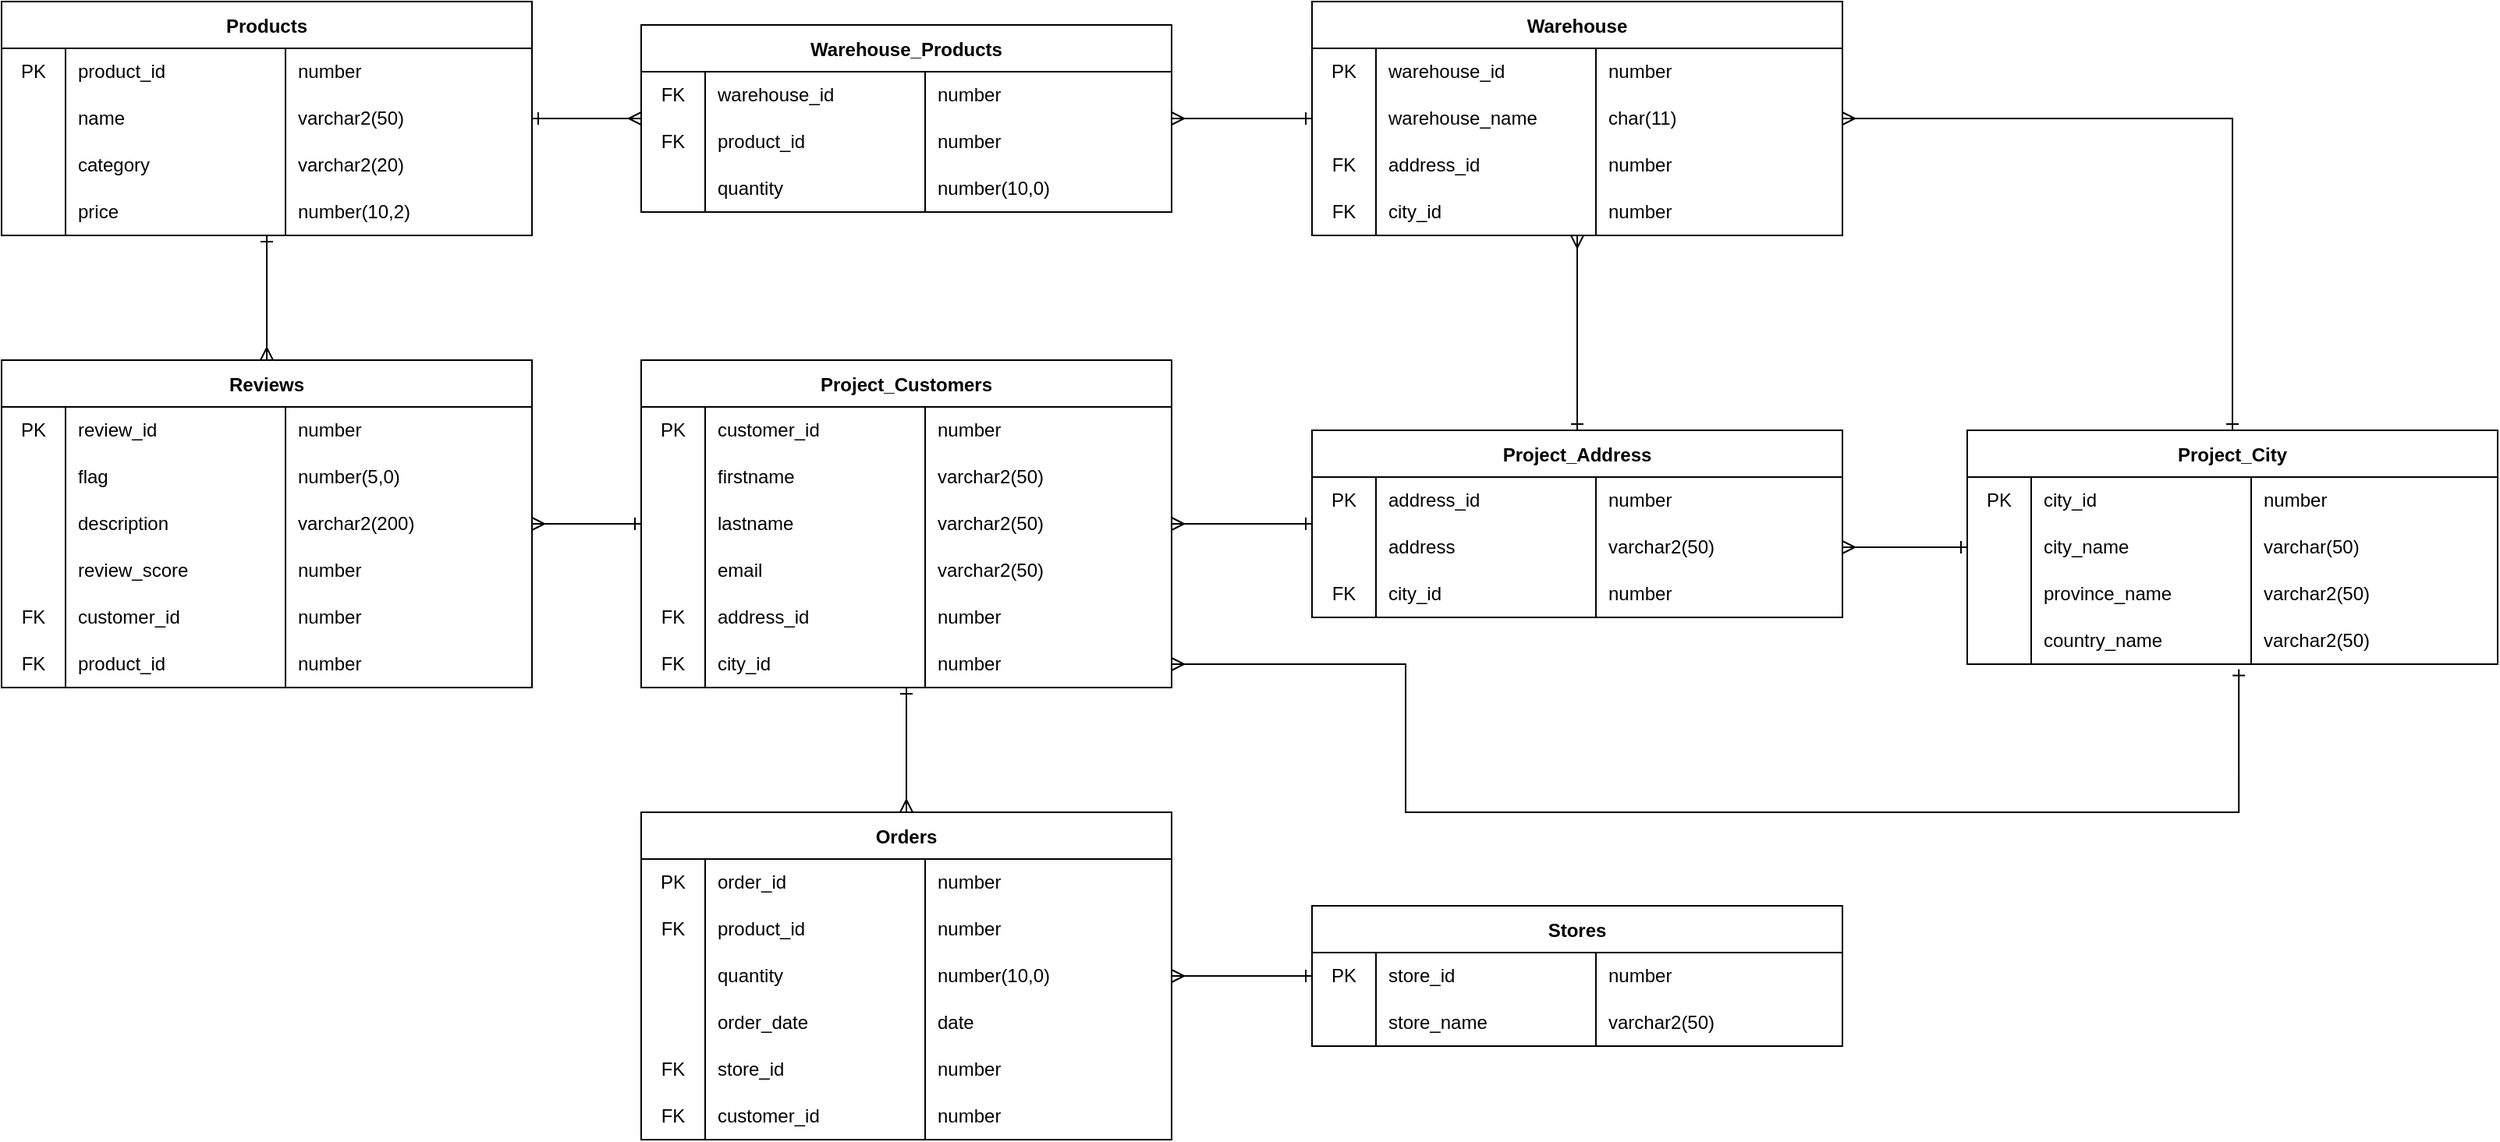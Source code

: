 <mxfile version="20.2.8" type="device"><diagram id="R2lEEEUBdFMjLlhIrx00" name="Page-1"><mxGraphModel dx="3587" dy="2280" grid="1" gridSize="10" guides="1" tooltips="1" connect="1" arrows="1" fold="1" page="1" pageScale="1" pageWidth="850" pageHeight="1100" math="0" shadow="0" extFonts="Permanent Marker^https://fonts.googleapis.com/css?family=Permanent+Marker"><root><mxCell id="0"/><mxCell id="1" parent="0"/><mxCell id="aEODd1yufYdPENkYLMsM-273" style="edgeStyle=orthogonalEdgeStyle;rounded=0;orthogonalLoop=1;jettySize=auto;html=1;exitX=0.5;exitY=0;exitDx=0;exitDy=0;entryX=0.521;entryY=1.113;entryDx=0;entryDy=0;entryPerimeter=0;startArrow=ERone;startFill=0;endArrow=ERmany;endFill=0;" parent="1" source="aEODd1yufYdPENkYLMsM-21" edge="1"><mxGeometry relative="1" as="geometry"><Array as="points"><mxPoint x="-255" y="153"/></Array></mxGeometry></mxCell><mxCell id="aEODd1yufYdPENkYLMsM-21" value="Stores" style="shape=table;startSize=30;container=1;collapsible=0;childLayout=tableLayout;fixedRows=1;rowLines=0;fontStyle=1;strokeWidth=1;" parent="1" vertex="1"><mxGeometry x="-60" y="150" width="340" height="90" as="geometry"/></mxCell><mxCell id="2h-nwLhCGiAIa_opCgop-12" style="shape=tableRow;horizontal=0;startSize=0;swimlaneHead=0;swimlaneBody=0;top=0;left=0;bottom=0;right=0;collapsible=0;dropTarget=0;fillColor=none;points=[[0,0.5],[1,0.5]];portConstraint=eastwest;strokeWidth=1;" parent="aEODd1yufYdPENkYLMsM-21" vertex="1"><mxGeometry y="30" width="340" height="30" as="geometry"/></mxCell><mxCell id="2h-nwLhCGiAIa_opCgop-13" value="PK" style="shape=partialRectangle;html=1;whiteSpace=wrap;connectable=0;fillColor=none;top=0;left=0;bottom=0;right=0;overflow=hidden;pointerEvents=1;strokeWidth=1;" parent="2h-nwLhCGiAIa_opCgop-12" vertex="1"><mxGeometry width="41" height="30" as="geometry"><mxRectangle width="41" height="30" as="alternateBounds"/></mxGeometry></mxCell><mxCell id="2h-nwLhCGiAIa_opCgop-14" value="store_id" style="shape=partialRectangle;html=1;whiteSpace=wrap;connectable=0;fillColor=none;top=0;left=0;bottom=0;right=0;align=left;spacingLeft=6;overflow=hidden;strokeWidth=1;" parent="2h-nwLhCGiAIa_opCgop-12" vertex="1"><mxGeometry x="41" width="141" height="30" as="geometry"><mxRectangle width="141" height="30" as="alternateBounds"/></mxGeometry></mxCell><mxCell id="2h-nwLhCGiAIa_opCgop-15" value="number" style="shape=partialRectangle;html=1;whiteSpace=wrap;connectable=0;fillColor=none;top=0;left=0;bottom=0;right=0;align=left;spacingLeft=6;overflow=hidden;strokeWidth=1;" parent="2h-nwLhCGiAIa_opCgop-12" vertex="1"><mxGeometry x="182" width="158" height="30" as="geometry"><mxRectangle width="158" height="30" as="alternateBounds"/></mxGeometry></mxCell><mxCell id="aEODd1yufYdPENkYLMsM-22" value="" style="shape=tableRow;horizontal=0;startSize=0;swimlaneHead=0;swimlaneBody=0;top=0;left=0;bottom=0;right=0;collapsible=0;dropTarget=0;fillColor=none;points=[[0,0.5],[1,0.5]];portConstraint=eastwest;strokeWidth=1;" parent="aEODd1yufYdPENkYLMsM-21" vertex="1"><mxGeometry y="60" width="340" height="30" as="geometry"/></mxCell><mxCell id="aEODd1yufYdPENkYLMsM-23" value="" style="shape=partialRectangle;html=1;whiteSpace=wrap;connectable=0;fillColor=none;top=0;left=0;bottom=0;right=0;overflow=hidden;pointerEvents=1;strokeWidth=1;" parent="aEODd1yufYdPENkYLMsM-22" vertex="1"><mxGeometry width="41" height="30" as="geometry"><mxRectangle width="41" height="30" as="alternateBounds"/></mxGeometry></mxCell><mxCell id="aEODd1yufYdPENkYLMsM-24" value="store_name" style="shape=partialRectangle;html=1;whiteSpace=wrap;connectable=0;fillColor=none;top=0;left=0;bottom=0;right=0;align=left;spacingLeft=6;overflow=hidden;strokeWidth=1;" parent="aEODd1yufYdPENkYLMsM-22" vertex="1"><mxGeometry x="41" width="141" height="30" as="geometry"><mxRectangle width="141" height="30" as="alternateBounds"/></mxGeometry></mxCell><mxCell id="aEODd1yufYdPENkYLMsM-215" value="varchar2(50)" style="shape=partialRectangle;html=1;whiteSpace=wrap;connectable=0;fillColor=none;top=0;left=0;bottom=0;right=0;align=left;spacingLeft=6;overflow=hidden;strokeWidth=1;" parent="aEODd1yufYdPENkYLMsM-22" vertex="1"><mxGeometry x="182" width="158" height="30" as="geometry"><mxRectangle width="158" height="30" as="alternateBounds"/></mxGeometry></mxCell><mxCell id="OL5w4VIqLaq0-u9MiyW4-149" style="edgeStyle=orthogonalEdgeStyle;rounded=0;orthogonalLoop=1;jettySize=auto;html=1;exitX=0.5;exitY=0;exitDx=0;exitDy=0;endArrow=ERone;endFill=0;startArrow=ERmany;startFill=0;" parent="1" source="OL5w4VIqLaq0-u9MiyW4-1" target="OL5w4VIqLaq0-u9MiyW4-22" edge="1"><mxGeometry relative="1" as="geometry"/></mxCell><mxCell id="OL5w4VIqLaq0-u9MiyW4-1" value="Orders" style="shape=table;startSize=30;container=1;collapsible=0;childLayout=tableLayout;fixedRows=1;rowLines=0;fontStyle=1;strokeWidth=1;" parent="1" vertex="1"><mxGeometry x="-490" y="90" width="340" height="210" as="geometry"/></mxCell><mxCell id="OL5w4VIqLaq0-u9MiyW4-2" style="shape=tableRow;horizontal=0;startSize=0;swimlaneHead=0;swimlaneBody=0;top=0;left=0;bottom=0;right=0;collapsible=0;dropTarget=0;fillColor=none;points=[[0,0.5],[1,0.5]];portConstraint=eastwest;strokeWidth=1;" parent="OL5w4VIqLaq0-u9MiyW4-1" vertex="1"><mxGeometry y="30" width="340" height="30" as="geometry"/></mxCell><mxCell id="OL5w4VIqLaq0-u9MiyW4-3" value="PK" style="shape=partialRectangle;html=1;whiteSpace=wrap;connectable=0;fillColor=none;top=0;left=0;bottom=0;right=0;overflow=hidden;pointerEvents=1;strokeWidth=1;" parent="OL5w4VIqLaq0-u9MiyW4-2" vertex="1"><mxGeometry width="41" height="30" as="geometry"><mxRectangle width="41" height="30" as="alternateBounds"/></mxGeometry></mxCell><mxCell id="OL5w4VIqLaq0-u9MiyW4-4" value="order_id" style="shape=partialRectangle;html=1;whiteSpace=wrap;connectable=0;fillColor=none;top=0;left=0;bottom=0;right=0;align=left;spacingLeft=6;overflow=hidden;strokeWidth=1;" parent="OL5w4VIqLaq0-u9MiyW4-2" vertex="1"><mxGeometry x="41" width="141" height="30" as="geometry"><mxRectangle width="141" height="30" as="alternateBounds"/></mxGeometry></mxCell><mxCell id="OL5w4VIqLaq0-u9MiyW4-5" value="number" style="shape=partialRectangle;html=1;whiteSpace=wrap;connectable=0;fillColor=none;top=0;left=0;bottom=0;right=0;align=left;spacingLeft=6;overflow=hidden;strokeWidth=1;" parent="OL5w4VIqLaq0-u9MiyW4-2" vertex="1"><mxGeometry x="182" width="158" height="30" as="geometry"><mxRectangle width="158" height="30" as="alternateBounds"/></mxGeometry></mxCell><mxCell id="OL5w4VIqLaq0-u9MiyW4-6" value="" style="shape=tableRow;horizontal=0;startSize=0;swimlaneHead=0;swimlaneBody=0;top=0;left=0;bottom=0;right=0;collapsible=0;dropTarget=0;fillColor=none;points=[[0,0.5],[1,0.5]];portConstraint=eastwest;strokeWidth=1;" parent="OL5w4VIqLaq0-u9MiyW4-1" vertex="1"><mxGeometry y="60" width="340" height="30" as="geometry"/></mxCell><mxCell id="OL5w4VIqLaq0-u9MiyW4-7" value="FK" style="shape=partialRectangle;html=1;whiteSpace=wrap;connectable=0;fillColor=none;top=0;left=0;bottom=0;right=0;overflow=hidden;pointerEvents=1;strokeWidth=1;" parent="OL5w4VIqLaq0-u9MiyW4-6" vertex="1"><mxGeometry width="41" height="30" as="geometry"><mxRectangle width="41" height="30" as="alternateBounds"/></mxGeometry></mxCell><mxCell id="OL5w4VIqLaq0-u9MiyW4-8" value="product_id" style="shape=partialRectangle;html=1;whiteSpace=wrap;connectable=0;fillColor=none;top=0;left=0;bottom=0;right=0;align=left;spacingLeft=6;overflow=hidden;strokeWidth=1;" parent="OL5w4VIqLaq0-u9MiyW4-6" vertex="1"><mxGeometry x="41" width="141" height="30" as="geometry"><mxRectangle width="141" height="30" as="alternateBounds"/></mxGeometry></mxCell><mxCell id="OL5w4VIqLaq0-u9MiyW4-9" value="number" style="shape=partialRectangle;html=1;whiteSpace=wrap;connectable=0;fillColor=none;top=0;left=0;bottom=0;right=0;align=left;spacingLeft=6;overflow=hidden;strokeWidth=1;" parent="OL5w4VIqLaq0-u9MiyW4-6" vertex="1"><mxGeometry x="182" width="158" height="30" as="geometry"><mxRectangle width="158" height="30" as="alternateBounds"/></mxGeometry></mxCell><mxCell id="OL5w4VIqLaq0-u9MiyW4-10" style="shape=tableRow;horizontal=0;startSize=0;swimlaneHead=0;swimlaneBody=0;top=0;left=0;bottom=0;right=0;collapsible=0;dropTarget=0;fillColor=none;points=[[0,0.5],[1,0.5]];portConstraint=eastwest;strokeWidth=1;" parent="OL5w4VIqLaq0-u9MiyW4-1" vertex="1"><mxGeometry y="90" width="340" height="30" as="geometry"/></mxCell><mxCell id="OL5w4VIqLaq0-u9MiyW4-11" style="shape=partialRectangle;html=1;whiteSpace=wrap;connectable=0;fillColor=none;top=0;left=0;bottom=0;right=0;overflow=hidden;pointerEvents=1;strokeWidth=1;" parent="OL5w4VIqLaq0-u9MiyW4-10" vertex="1"><mxGeometry width="41" height="30" as="geometry"><mxRectangle width="41" height="30" as="alternateBounds"/></mxGeometry></mxCell><mxCell id="OL5w4VIqLaq0-u9MiyW4-12" value="quantity" style="shape=partialRectangle;html=1;whiteSpace=wrap;connectable=0;fillColor=none;top=0;left=0;bottom=0;right=0;align=left;spacingLeft=6;overflow=hidden;strokeWidth=1;" parent="OL5w4VIqLaq0-u9MiyW4-10" vertex="1"><mxGeometry x="41" width="141" height="30" as="geometry"><mxRectangle width="141" height="30" as="alternateBounds"/></mxGeometry></mxCell><mxCell id="OL5w4VIqLaq0-u9MiyW4-13" value="number(10,0)" style="shape=partialRectangle;html=1;whiteSpace=wrap;connectable=0;fillColor=none;top=0;left=0;bottom=0;right=0;align=left;spacingLeft=6;overflow=hidden;strokeWidth=1;" parent="OL5w4VIqLaq0-u9MiyW4-10" vertex="1"><mxGeometry x="182" width="158" height="30" as="geometry"><mxRectangle width="158" height="30" as="alternateBounds"/></mxGeometry></mxCell><mxCell id="OL5w4VIqLaq0-u9MiyW4-14" style="shape=tableRow;horizontal=0;startSize=0;swimlaneHead=0;swimlaneBody=0;top=0;left=0;bottom=0;right=0;collapsible=0;dropTarget=0;fillColor=none;points=[[0,0.5],[1,0.5]];portConstraint=eastwest;strokeWidth=1;" parent="OL5w4VIqLaq0-u9MiyW4-1" vertex="1"><mxGeometry y="120" width="340" height="30" as="geometry"/></mxCell><mxCell id="OL5w4VIqLaq0-u9MiyW4-15" style="shape=partialRectangle;html=1;whiteSpace=wrap;connectable=0;fillColor=none;top=0;left=0;bottom=0;right=0;overflow=hidden;pointerEvents=1;strokeWidth=1;" parent="OL5w4VIqLaq0-u9MiyW4-14" vertex="1"><mxGeometry width="41" height="30" as="geometry"><mxRectangle width="41" height="30" as="alternateBounds"/></mxGeometry></mxCell><mxCell id="OL5w4VIqLaq0-u9MiyW4-16" value="order_date" style="shape=partialRectangle;html=1;whiteSpace=wrap;connectable=0;fillColor=none;top=0;left=0;bottom=0;right=0;align=left;spacingLeft=6;overflow=hidden;strokeWidth=1;" parent="OL5w4VIqLaq0-u9MiyW4-14" vertex="1"><mxGeometry x="41" width="141" height="30" as="geometry"><mxRectangle width="141" height="30" as="alternateBounds"/></mxGeometry></mxCell><mxCell id="OL5w4VIqLaq0-u9MiyW4-17" value="date" style="shape=partialRectangle;html=1;whiteSpace=wrap;connectable=0;fillColor=none;top=0;left=0;bottom=0;right=0;align=left;spacingLeft=6;overflow=hidden;strokeWidth=1;" parent="OL5w4VIqLaq0-u9MiyW4-14" vertex="1"><mxGeometry x="182" width="158" height="30" as="geometry"><mxRectangle width="158" height="30" as="alternateBounds"/></mxGeometry></mxCell><mxCell id="OL5w4VIqLaq0-u9MiyW4-18" style="shape=tableRow;horizontal=0;startSize=0;swimlaneHead=0;swimlaneBody=0;top=0;left=0;bottom=0;right=0;collapsible=0;dropTarget=0;fillColor=none;points=[[0,0.5],[1,0.5]];portConstraint=eastwest;strokeWidth=1;" parent="OL5w4VIqLaq0-u9MiyW4-1" vertex="1"><mxGeometry y="150" width="340" height="30" as="geometry"/></mxCell><mxCell id="OL5w4VIqLaq0-u9MiyW4-19" value="FK" style="shape=partialRectangle;html=1;whiteSpace=wrap;connectable=0;fillColor=none;top=0;left=0;bottom=0;right=0;overflow=hidden;pointerEvents=1;strokeWidth=1;" parent="OL5w4VIqLaq0-u9MiyW4-18" vertex="1"><mxGeometry width="41" height="30" as="geometry"><mxRectangle width="41" height="30" as="alternateBounds"/></mxGeometry></mxCell><mxCell id="OL5w4VIqLaq0-u9MiyW4-20" value="store_id" style="shape=partialRectangle;html=1;whiteSpace=wrap;connectable=0;fillColor=none;top=0;left=0;bottom=0;right=0;align=left;spacingLeft=6;overflow=hidden;strokeWidth=1;" parent="OL5w4VIqLaq0-u9MiyW4-18" vertex="1"><mxGeometry x="41" width="141" height="30" as="geometry"><mxRectangle width="141" height="30" as="alternateBounds"/></mxGeometry></mxCell><mxCell id="OL5w4VIqLaq0-u9MiyW4-21" value="number" style="shape=partialRectangle;html=1;whiteSpace=wrap;connectable=0;fillColor=none;top=0;left=0;bottom=0;right=0;align=left;spacingLeft=6;overflow=hidden;strokeWidth=1;" parent="OL5w4VIqLaq0-u9MiyW4-18" vertex="1"><mxGeometry x="182" width="158" height="30" as="geometry"><mxRectangle width="158" height="30" as="alternateBounds"/></mxGeometry></mxCell><mxCell id="OL5w4VIqLaq0-u9MiyW4-144" style="shape=tableRow;horizontal=0;startSize=0;swimlaneHead=0;swimlaneBody=0;top=0;left=0;bottom=0;right=0;collapsible=0;dropTarget=0;fillColor=none;points=[[0,0.5],[1,0.5]];portConstraint=eastwest;strokeWidth=1;" parent="OL5w4VIqLaq0-u9MiyW4-1" vertex="1"><mxGeometry y="180" width="340" height="30" as="geometry"/></mxCell><mxCell id="OL5w4VIqLaq0-u9MiyW4-145" value="FK" style="shape=partialRectangle;html=1;whiteSpace=wrap;connectable=0;fillColor=none;top=0;left=0;bottom=0;right=0;overflow=hidden;pointerEvents=1;strokeWidth=1;" parent="OL5w4VIqLaq0-u9MiyW4-144" vertex="1"><mxGeometry width="41" height="30" as="geometry"><mxRectangle width="41" height="30" as="alternateBounds"/></mxGeometry></mxCell><mxCell id="OL5w4VIqLaq0-u9MiyW4-146" value="customer_id" style="shape=partialRectangle;html=1;whiteSpace=wrap;connectable=0;fillColor=none;top=0;left=0;bottom=0;right=0;align=left;spacingLeft=6;overflow=hidden;strokeWidth=1;" parent="OL5w4VIqLaq0-u9MiyW4-144" vertex="1"><mxGeometry x="41" width="141" height="30" as="geometry"><mxRectangle width="141" height="30" as="alternateBounds"/></mxGeometry></mxCell><mxCell id="OL5w4VIqLaq0-u9MiyW4-147" value="number" style="shape=partialRectangle;html=1;whiteSpace=wrap;connectable=0;fillColor=none;top=0;left=0;bottom=0;right=0;align=left;spacingLeft=6;overflow=hidden;strokeWidth=1;" parent="OL5w4VIqLaq0-u9MiyW4-144" vertex="1"><mxGeometry x="182" width="158" height="30" as="geometry"><mxRectangle width="158" height="30" as="alternateBounds"/></mxGeometry></mxCell><mxCell id="OL5w4VIqLaq0-u9MiyW4-22" value="Project_Customers" style="shape=table;startSize=30;container=1;collapsible=0;childLayout=tableLayout;fixedRows=1;rowLines=0;fontStyle=1;strokeWidth=1;" parent="1" vertex="1"><mxGeometry x="-490" y="-200" width="340" height="210" as="geometry"/></mxCell><mxCell id="OL5w4VIqLaq0-u9MiyW4-23" style="shape=tableRow;horizontal=0;startSize=0;swimlaneHead=0;swimlaneBody=0;top=0;left=0;bottom=0;right=0;collapsible=0;dropTarget=0;fillColor=none;points=[[0,0.5],[1,0.5]];portConstraint=eastwest;strokeWidth=1;" parent="OL5w4VIqLaq0-u9MiyW4-22" vertex="1"><mxGeometry y="30" width="340" height="30" as="geometry"/></mxCell><mxCell id="OL5w4VIqLaq0-u9MiyW4-24" value="PK" style="shape=partialRectangle;html=1;whiteSpace=wrap;connectable=0;fillColor=none;top=0;left=0;bottom=0;right=0;overflow=hidden;pointerEvents=1;strokeWidth=1;" parent="OL5w4VIqLaq0-u9MiyW4-23" vertex="1"><mxGeometry width="41" height="30" as="geometry"><mxRectangle width="41" height="30" as="alternateBounds"/></mxGeometry></mxCell><mxCell id="OL5w4VIqLaq0-u9MiyW4-25" value="customer_id" style="shape=partialRectangle;html=1;whiteSpace=wrap;connectable=0;fillColor=none;top=0;left=0;bottom=0;right=0;align=left;spacingLeft=6;overflow=hidden;strokeWidth=1;" parent="OL5w4VIqLaq0-u9MiyW4-23" vertex="1"><mxGeometry x="41" width="141" height="30" as="geometry"><mxRectangle width="141" height="30" as="alternateBounds"/></mxGeometry></mxCell><mxCell id="OL5w4VIqLaq0-u9MiyW4-26" value="number" style="shape=partialRectangle;html=1;whiteSpace=wrap;connectable=0;fillColor=none;top=0;left=0;bottom=0;right=0;align=left;spacingLeft=6;overflow=hidden;strokeWidth=1;" parent="OL5w4VIqLaq0-u9MiyW4-23" vertex="1"><mxGeometry x="182" width="158" height="30" as="geometry"><mxRectangle width="158" height="30" as="alternateBounds"/></mxGeometry></mxCell><mxCell id="OL5w4VIqLaq0-u9MiyW4-27" value="" style="shape=tableRow;horizontal=0;startSize=0;swimlaneHead=0;swimlaneBody=0;top=0;left=0;bottom=0;right=0;collapsible=0;dropTarget=0;fillColor=none;points=[[0,0.5],[1,0.5]];portConstraint=eastwest;strokeWidth=1;" parent="OL5w4VIqLaq0-u9MiyW4-22" vertex="1"><mxGeometry y="60" width="340" height="30" as="geometry"/></mxCell><mxCell id="OL5w4VIqLaq0-u9MiyW4-28" value="" style="shape=partialRectangle;html=1;whiteSpace=wrap;connectable=0;fillColor=none;top=0;left=0;bottom=0;right=0;overflow=hidden;pointerEvents=1;strokeWidth=1;" parent="OL5w4VIqLaq0-u9MiyW4-27" vertex="1"><mxGeometry width="41" height="30" as="geometry"><mxRectangle width="41" height="30" as="alternateBounds"/></mxGeometry></mxCell><mxCell id="OL5w4VIqLaq0-u9MiyW4-29" value="firstname" style="shape=partialRectangle;html=1;whiteSpace=wrap;connectable=0;fillColor=none;top=0;left=0;bottom=0;right=0;align=left;spacingLeft=6;overflow=hidden;strokeWidth=1;" parent="OL5w4VIqLaq0-u9MiyW4-27" vertex="1"><mxGeometry x="41" width="141" height="30" as="geometry"><mxRectangle width="141" height="30" as="alternateBounds"/></mxGeometry></mxCell><mxCell id="OL5w4VIqLaq0-u9MiyW4-30" value="varchar2(50)" style="shape=partialRectangle;html=1;whiteSpace=wrap;connectable=0;fillColor=none;top=0;left=0;bottom=0;right=0;align=left;spacingLeft=6;overflow=hidden;strokeWidth=1;" parent="OL5w4VIqLaq0-u9MiyW4-27" vertex="1"><mxGeometry x="182" width="158" height="30" as="geometry"><mxRectangle width="158" height="30" as="alternateBounds"/></mxGeometry></mxCell><mxCell id="OL5w4VIqLaq0-u9MiyW4-31" style="shape=tableRow;horizontal=0;startSize=0;swimlaneHead=0;swimlaneBody=0;top=0;left=0;bottom=0;right=0;collapsible=0;dropTarget=0;fillColor=none;points=[[0,0.5],[1,0.5]];portConstraint=eastwest;strokeWidth=1;" parent="OL5w4VIqLaq0-u9MiyW4-22" vertex="1"><mxGeometry y="90" width="340" height="30" as="geometry"/></mxCell><mxCell id="OL5w4VIqLaq0-u9MiyW4-32" style="shape=partialRectangle;html=1;whiteSpace=wrap;connectable=0;fillColor=none;top=0;left=0;bottom=0;right=0;overflow=hidden;pointerEvents=1;strokeWidth=1;" parent="OL5w4VIqLaq0-u9MiyW4-31" vertex="1"><mxGeometry width="41" height="30" as="geometry"><mxRectangle width="41" height="30" as="alternateBounds"/></mxGeometry></mxCell><mxCell id="OL5w4VIqLaq0-u9MiyW4-33" value="lastname" style="shape=partialRectangle;html=1;whiteSpace=wrap;connectable=0;fillColor=none;top=0;left=0;bottom=0;right=0;align=left;spacingLeft=6;overflow=hidden;strokeWidth=1;" parent="OL5w4VIqLaq0-u9MiyW4-31" vertex="1"><mxGeometry x="41" width="141" height="30" as="geometry"><mxRectangle width="141" height="30" as="alternateBounds"/></mxGeometry></mxCell><mxCell id="OL5w4VIqLaq0-u9MiyW4-34" value="varchar2(50)" style="shape=partialRectangle;html=1;whiteSpace=wrap;connectable=0;fillColor=none;top=0;left=0;bottom=0;right=0;align=left;spacingLeft=6;overflow=hidden;strokeWidth=1;" parent="OL5w4VIqLaq0-u9MiyW4-31" vertex="1"><mxGeometry x="182" width="158" height="30" as="geometry"><mxRectangle width="158" height="30" as="alternateBounds"/></mxGeometry></mxCell><mxCell id="OL5w4VIqLaq0-u9MiyW4-35" style="shape=tableRow;horizontal=0;startSize=0;swimlaneHead=0;swimlaneBody=0;top=0;left=0;bottom=0;right=0;collapsible=0;dropTarget=0;fillColor=none;points=[[0,0.5],[1,0.5]];portConstraint=eastwest;strokeWidth=1;" parent="OL5w4VIqLaq0-u9MiyW4-22" vertex="1"><mxGeometry y="120" width="340" height="30" as="geometry"/></mxCell><mxCell id="OL5w4VIqLaq0-u9MiyW4-36" style="shape=partialRectangle;html=1;whiteSpace=wrap;connectable=0;fillColor=none;top=0;left=0;bottom=0;right=0;overflow=hidden;pointerEvents=1;strokeWidth=1;" parent="OL5w4VIqLaq0-u9MiyW4-35" vertex="1"><mxGeometry width="41" height="30" as="geometry"><mxRectangle width="41" height="30" as="alternateBounds"/></mxGeometry></mxCell><mxCell id="OL5w4VIqLaq0-u9MiyW4-37" value="email" style="shape=partialRectangle;html=1;whiteSpace=wrap;connectable=0;fillColor=none;top=0;left=0;bottom=0;right=0;align=left;spacingLeft=6;overflow=hidden;strokeWidth=1;" parent="OL5w4VIqLaq0-u9MiyW4-35" vertex="1"><mxGeometry x="41" width="141" height="30" as="geometry"><mxRectangle width="141" height="30" as="alternateBounds"/></mxGeometry></mxCell><mxCell id="OL5w4VIqLaq0-u9MiyW4-38" value="varchar2(50)" style="shape=partialRectangle;html=1;whiteSpace=wrap;connectable=0;fillColor=none;top=0;left=0;bottom=0;right=0;align=left;spacingLeft=6;overflow=hidden;strokeWidth=1;" parent="OL5w4VIqLaq0-u9MiyW4-35" vertex="1"><mxGeometry x="182" width="158" height="30" as="geometry"><mxRectangle width="158" height="30" as="alternateBounds"/></mxGeometry></mxCell><mxCell id="OL5w4VIqLaq0-u9MiyW4-39" style="shape=tableRow;horizontal=0;startSize=0;swimlaneHead=0;swimlaneBody=0;top=0;left=0;bottom=0;right=0;collapsible=0;dropTarget=0;fillColor=none;points=[[0,0.5],[1,0.5]];portConstraint=eastwest;strokeWidth=1;" parent="OL5w4VIqLaq0-u9MiyW4-22" vertex="1"><mxGeometry y="150" width="340" height="30" as="geometry"/></mxCell><mxCell id="OL5w4VIqLaq0-u9MiyW4-40" value="FK" style="shape=partialRectangle;html=1;whiteSpace=wrap;connectable=0;fillColor=none;top=0;left=0;bottom=0;right=0;overflow=hidden;pointerEvents=1;strokeWidth=1;" parent="OL5w4VIqLaq0-u9MiyW4-39" vertex="1"><mxGeometry width="41" height="30" as="geometry"><mxRectangle width="41" height="30" as="alternateBounds"/></mxGeometry></mxCell><mxCell id="OL5w4VIqLaq0-u9MiyW4-41" value="address_id" style="shape=partialRectangle;html=1;whiteSpace=wrap;connectable=0;fillColor=none;top=0;left=0;bottom=0;right=0;align=left;spacingLeft=6;overflow=hidden;strokeWidth=1;" parent="OL5w4VIqLaq0-u9MiyW4-39" vertex="1"><mxGeometry x="41" width="141" height="30" as="geometry"><mxRectangle width="141" height="30" as="alternateBounds"/></mxGeometry></mxCell><mxCell id="OL5w4VIqLaq0-u9MiyW4-42" value="number" style="shape=partialRectangle;html=1;whiteSpace=wrap;connectable=0;fillColor=none;top=0;left=0;bottom=0;right=0;align=left;spacingLeft=6;overflow=hidden;strokeWidth=1;" parent="OL5w4VIqLaq0-u9MiyW4-39" vertex="1"><mxGeometry x="182" width="158" height="30" as="geometry"><mxRectangle width="158" height="30" as="alternateBounds"/></mxGeometry></mxCell><mxCell id="tfZt_kYVnLtjGHekN5XY-6" style="shape=tableRow;horizontal=0;startSize=0;swimlaneHead=0;swimlaneBody=0;top=0;left=0;bottom=0;right=0;collapsible=0;dropTarget=0;fillColor=none;points=[[0,0.5],[1,0.5]];portConstraint=eastwest;strokeWidth=1;" vertex="1" parent="OL5w4VIqLaq0-u9MiyW4-22"><mxGeometry y="180" width="340" height="30" as="geometry"/></mxCell><mxCell id="tfZt_kYVnLtjGHekN5XY-7" value="FK" style="shape=partialRectangle;html=1;whiteSpace=wrap;connectable=0;fillColor=none;top=0;left=0;bottom=0;right=0;overflow=hidden;pointerEvents=1;strokeWidth=1;" vertex="1" parent="tfZt_kYVnLtjGHekN5XY-6"><mxGeometry width="41" height="30" as="geometry"><mxRectangle width="41" height="30" as="alternateBounds"/></mxGeometry></mxCell><mxCell id="tfZt_kYVnLtjGHekN5XY-8" value="city_id" style="shape=partialRectangle;html=1;whiteSpace=wrap;connectable=0;fillColor=none;top=0;left=0;bottom=0;right=0;align=left;spacingLeft=6;overflow=hidden;strokeWidth=1;" vertex="1" parent="tfZt_kYVnLtjGHekN5XY-6"><mxGeometry x="41" width="141" height="30" as="geometry"><mxRectangle width="141" height="30" as="alternateBounds"/></mxGeometry></mxCell><mxCell id="tfZt_kYVnLtjGHekN5XY-9" value="number" style="shape=partialRectangle;html=1;whiteSpace=wrap;connectable=0;fillColor=none;top=0;left=0;bottom=0;right=0;align=left;spacingLeft=6;overflow=hidden;strokeWidth=1;" vertex="1" parent="tfZt_kYVnLtjGHekN5XY-6"><mxGeometry x="182" width="158" height="30" as="geometry"><mxRectangle width="158" height="30" as="alternateBounds"/></mxGeometry></mxCell><mxCell id="OL5w4VIqLaq0-u9MiyW4-43" value="Warehouse" style="shape=table;startSize=30;container=1;collapsible=0;childLayout=tableLayout;fixedRows=1;rowLines=0;fontStyle=1;strokeWidth=1;" parent="1" vertex="1"><mxGeometry x="-60" y="-430" width="340" height="150" as="geometry"/></mxCell><mxCell id="OL5w4VIqLaq0-u9MiyW4-44" style="shape=tableRow;horizontal=0;startSize=0;swimlaneHead=0;swimlaneBody=0;top=0;left=0;bottom=0;right=0;collapsible=0;dropTarget=0;fillColor=none;points=[[0,0.5],[1,0.5]];portConstraint=eastwest;strokeWidth=1;" parent="OL5w4VIqLaq0-u9MiyW4-43" vertex="1"><mxGeometry y="30" width="340" height="30" as="geometry"/></mxCell><mxCell id="OL5w4VIqLaq0-u9MiyW4-45" value="PK" style="shape=partialRectangle;html=1;whiteSpace=wrap;connectable=0;fillColor=none;top=0;left=0;bottom=0;right=0;overflow=hidden;pointerEvents=1;strokeWidth=1;" parent="OL5w4VIqLaq0-u9MiyW4-44" vertex="1"><mxGeometry width="41" height="30" as="geometry"><mxRectangle width="41" height="30" as="alternateBounds"/></mxGeometry></mxCell><mxCell id="OL5w4VIqLaq0-u9MiyW4-46" value="warehouse_id" style="shape=partialRectangle;html=1;whiteSpace=wrap;connectable=0;fillColor=none;top=0;left=0;bottom=0;right=0;align=left;spacingLeft=6;overflow=hidden;strokeWidth=1;" parent="OL5w4VIqLaq0-u9MiyW4-44" vertex="1"><mxGeometry x="41" width="141" height="30" as="geometry"><mxRectangle width="141" height="30" as="alternateBounds"/></mxGeometry></mxCell><mxCell id="OL5w4VIqLaq0-u9MiyW4-47" value="number" style="shape=partialRectangle;html=1;whiteSpace=wrap;connectable=0;fillColor=none;top=0;left=0;bottom=0;right=0;align=left;spacingLeft=6;overflow=hidden;strokeWidth=1;" parent="OL5w4VIqLaq0-u9MiyW4-44" vertex="1"><mxGeometry x="182" width="158" height="30" as="geometry"><mxRectangle width="158" height="30" as="alternateBounds"/></mxGeometry></mxCell><mxCell id="OL5w4VIqLaq0-u9MiyW4-48" value="" style="shape=tableRow;horizontal=0;startSize=0;swimlaneHead=0;swimlaneBody=0;top=0;left=0;bottom=0;right=0;collapsible=0;dropTarget=0;fillColor=none;points=[[0,0.5],[1,0.5]];portConstraint=eastwest;strokeWidth=1;" parent="OL5w4VIqLaq0-u9MiyW4-43" vertex="1"><mxGeometry y="60" width="340" height="30" as="geometry"/></mxCell><mxCell id="OL5w4VIqLaq0-u9MiyW4-49" value="" style="shape=partialRectangle;html=1;whiteSpace=wrap;connectable=0;fillColor=none;top=0;left=0;bottom=0;right=0;overflow=hidden;pointerEvents=1;strokeWidth=1;" parent="OL5w4VIqLaq0-u9MiyW4-48" vertex="1"><mxGeometry width="41" height="30" as="geometry"><mxRectangle width="41" height="30" as="alternateBounds"/></mxGeometry></mxCell><mxCell id="OL5w4VIqLaq0-u9MiyW4-50" value="warehouse_name" style="shape=partialRectangle;html=1;whiteSpace=wrap;connectable=0;fillColor=none;top=0;left=0;bottom=0;right=0;align=left;spacingLeft=6;overflow=hidden;strokeWidth=1;" parent="OL5w4VIqLaq0-u9MiyW4-48" vertex="1"><mxGeometry x="41" width="141" height="30" as="geometry"><mxRectangle width="141" height="30" as="alternateBounds"/></mxGeometry></mxCell><mxCell id="OL5w4VIqLaq0-u9MiyW4-51" value="char(11)" style="shape=partialRectangle;html=1;whiteSpace=wrap;connectable=0;fillColor=none;top=0;left=0;bottom=0;right=0;align=left;spacingLeft=6;overflow=hidden;strokeWidth=1;" parent="OL5w4VIqLaq0-u9MiyW4-48" vertex="1"><mxGeometry x="182" width="158" height="30" as="geometry"><mxRectangle width="158" height="30" as="alternateBounds"/></mxGeometry></mxCell><mxCell id="OL5w4VIqLaq0-u9MiyW4-52" style="shape=tableRow;horizontal=0;startSize=0;swimlaneHead=0;swimlaneBody=0;top=0;left=0;bottom=0;right=0;collapsible=0;dropTarget=0;fillColor=none;points=[[0,0.5],[1,0.5]];portConstraint=eastwest;strokeWidth=1;" parent="OL5w4VIqLaq0-u9MiyW4-43" vertex="1"><mxGeometry y="90" width="340" height="30" as="geometry"/></mxCell><mxCell id="OL5w4VIqLaq0-u9MiyW4-53" value="FK" style="shape=partialRectangle;html=1;whiteSpace=wrap;connectable=0;fillColor=none;top=0;left=0;bottom=0;right=0;overflow=hidden;pointerEvents=1;strokeWidth=1;" parent="OL5w4VIqLaq0-u9MiyW4-52" vertex="1"><mxGeometry width="41" height="30" as="geometry"><mxRectangle width="41" height="30" as="alternateBounds"/></mxGeometry></mxCell><mxCell id="OL5w4VIqLaq0-u9MiyW4-54" value="address_id" style="shape=partialRectangle;html=1;whiteSpace=wrap;connectable=0;fillColor=none;top=0;left=0;bottom=0;right=0;align=left;spacingLeft=6;overflow=hidden;strokeWidth=1;" parent="OL5w4VIqLaq0-u9MiyW4-52" vertex="1"><mxGeometry x="41" width="141" height="30" as="geometry"><mxRectangle width="141" height="30" as="alternateBounds"/></mxGeometry></mxCell><mxCell id="OL5w4VIqLaq0-u9MiyW4-55" value="number" style="shape=partialRectangle;html=1;whiteSpace=wrap;connectable=0;fillColor=none;top=0;left=0;bottom=0;right=0;align=left;spacingLeft=6;overflow=hidden;strokeWidth=1;" parent="OL5w4VIqLaq0-u9MiyW4-52" vertex="1"><mxGeometry x="182" width="158" height="30" as="geometry"><mxRectangle width="158" height="30" as="alternateBounds"/></mxGeometry></mxCell><mxCell id="tfZt_kYVnLtjGHekN5XY-1" style="shape=tableRow;horizontal=0;startSize=0;swimlaneHead=0;swimlaneBody=0;top=0;left=0;bottom=0;right=0;collapsible=0;dropTarget=0;fillColor=none;points=[[0,0.5],[1,0.5]];portConstraint=eastwest;strokeWidth=1;" vertex="1" parent="OL5w4VIqLaq0-u9MiyW4-43"><mxGeometry y="120" width="340" height="30" as="geometry"/></mxCell><mxCell id="tfZt_kYVnLtjGHekN5XY-2" value="FK" style="shape=partialRectangle;html=1;whiteSpace=wrap;connectable=0;fillColor=none;top=0;left=0;bottom=0;right=0;overflow=hidden;pointerEvents=1;strokeWidth=1;" vertex="1" parent="tfZt_kYVnLtjGHekN5XY-1"><mxGeometry width="41" height="30" as="geometry"><mxRectangle width="41" height="30" as="alternateBounds"/></mxGeometry></mxCell><mxCell id="tfZt_kYVnLtjGHekN5XY-3" value="city_id" style="shape=partialRectangle;html=1;whiteSpace=wrap;connectable=0;fillColor=none;top=0;left=0;bottom=0;right=0;align=left;spacingLeft=6;overflow=hidden;strokeWidth=1;" vertex="1" parent="tfZt_kYVnLtjGHekN5XY-1"><mxGeometry x="41" width="141" height="30" as="geometry"><mxRectangle width="141" height="30" as="alternateBounds"/></mxGeometry></mxCell><mxCell id="tfZt_kYVnLtjGHekN5XY-4" value="number" style="shape=partialRectangle;html=1;whiteSpace=wrap;connectable=0;fillColor=none;top=0;left=0;bottom=0;right=0;align=left;spacingLeft=6;overflow=hidden;strokeWidth=1;" vertex="1" parent="tfZt_kYVnLtjGHekN5XY-1"><mxGeometry x="182" width="158" height="30" as="geometry"><mxRectangle width="158" height="30" as="alternateBounds"/></mxGeometry></mxCell><mxCell id="OL5w4VIqLaq0-u9MiyW4-64" value="Warehouse_Products" style="shape=table;startSize=30;container=1;collapsible=0;childLayout=tableLayout;fixedRows=1;rowLines=0;fontStyle=1;strokeWidth=1;" parent="1" vertex="1"><mxGeometry x="-490" y="-415" width="340" height="120" as="geometry"/></mxCell><mxCell id="OL5w4VIqLaq0-u9MiyW4-65" style="shape=tableRow;horizontal=0;startSize=0;swimlaneHead=0;swimlaneBody=0;top=0;left=0;bottom=0;right=0;collapsible=0;dropTarget=0;fillColor=none;points=[[0,0.5],[1,0.5]];portConstraint=eastwest;strokeWidth=1;" parent="OL5w4VIqLaq0-u9MiyW4-64" vertex="1"><mxGeometry y="30" width="340" height="30" as="geometry"/></mxCell><mxCell id="OL5w4VIqLaq0-u9MiyW4-66" value="FK" style="shape=partialRectangle;html=1;whiteSpace=wrap;connectable=0;fillColor=none;top=0;left=0;bottom=0;right=0;overflow=hidden;pointerEvents=1;strokeWidth=1;" parent="OL5w4VIqLaq0-u9MiyW4-65" vertex="1"><mxGeometry width="41" height="30" as="geometry"><mxRectangle width="41" height="30" as="alternateBounds"/></mxGeometry></mxCell><mxCell id="OL5w4VIqLaq0-u9MiyW4-67" value="warehouse_id" style="shape=partialRectangle;html=1;whiteSpace=wrap;connectable=0;fillColor=none;top=0;left=0;bottom=0;right=0;align=left;spacingLeft=6;overflow=hidden;strokeWidth=1;" parent="OL5w4VIqLaq0-u9MiyW4-65" vertex="1"><mxGeometry x="41" width="141" height="30" as="geometry"><mxRectangle width="141" height="30" as="alternateBounds"/></mxGeometry></mxCell><mxCell id="OL5w4VIqLaq0-u9MiyW4-68" value="number" style="shape=partialRectangle;html=1;whiteSpace=wrap;connectable=0;fillColor=none;top=0;left=0;bottom=0;right=0;align=left;spacingLeft=6;overflow=hidden;strokeWidth=1;" parent="OL5w4VIqLaq0-u9MiyW4-65" vertex="1"><mxGeometry x="182" width="158" height="30" as="geometry"><mxRectangle width="158" height="30" as="alternateBounds"/></mxGeometry></mxCell><mxCell id="OL5w4VIqLaq0-u9MiyW4-69" value="" style="shape=tableRow;horizontal=0;startSize=0;swimlaneHead=0;swimlaneBody=0;top=0;left=0;bottom=0;right=0;collapsible=0;dropTarget=0;fillColor=none;points=[[0,0.5],[1,0.5]];portConstraint=eastwest;strokeWidth=1;" parent="OL5w4VIqLaq0-u9MiyW4-64" vertex="1"><mxGeometry y="60" width="340" height="30" as="geometry"/></mxCell><mxCell id="OL5w4VIqLaq0-u9MiyW4-70" value="FK" style="shape=partialRectangle;html=1;whiteSpace=wrap;connectable=0;fillColor=none;top=0;left=0;bottom=0;right=0;overflow=hidden;pointerEvents=1;strokeWidth=1;" parent="OL5w4VIqLaq0-u9MiyW4-69" vertex="1"><mxGeometry width="41" height="30" as="geometry"><mxRectangle width="41" height="30" as="alternateBounds"/></mxGeometry></mxCell><mxCell id="OL5w4VIqLaq0-u9MiyW4-71" value="product_id" style="shape=partialRectangle;html=1;whiteSpace=wrap;connectable=0;fillColor=none;top=0;left=0;bottom=0;right=0;align=left;spacingLeft=6;overflow=hidden;strokeWidth=1;" parent="OL5w4VIqLaq0-u9MiyW4-69" vertex="1"><mxGeometry x="41" width="141" height="30" as="geometry"><mxRectangle width="141" height="30" as="alternateBounds"/></mxGeometry></mxCell><mxCell id="OL5w4VIqLaq0-u9MiyW4-72" value="number" style="shape=partialRectangle;html=1;whiteSpace=wrap;connectable=0;fillColor=none;top=0;left=0;bottom=0;right=0;align=left;spacingLeft=6;overflow=hidden;strokeWidth=1;" parent="OL5w4VIqLaq0-u9MiyW4-69" vertex="1"><mxGeometry x="182" width="158" height="30" as="geometry"><mxRectangle width="158" height="30" as="alternateBounds"/></mxGeometry></mxCell><mxCell id="OL5w4VIqLaq0-u9MiyW4-73" style="shape=tableRow;horizontal=0;startSize=0;swimlaneHead=0;swimlaneBody=0;top=0;left=0;bottom=0;right=0;collapsible=0;dropTarget=0;fillColor=none;points=[[0,0.5],[1,0.5]];portConstraint=eastwest;strokeWidth=1;" parent="OL5w4VIqLaq0-u9MiyW4-64" vertex="1"><mxGeometry y="90" width="340" height="30" as="geometry"/></mxCell><mxCell id="OL5w4VIqLaq0-u9MiyW4-74" style="shape=partialRectangle;html=1;whiteSpace=wrap;connectable=0;fillColor=none;top=0;left=0;bottom=0;right=0;overflow=hidden;pointerEvents=1;strokeWidth=1;" parent="OL5w4VIqLaq0-u9MiyW4-73" vertex="1"><mxGeometry width="41" height="30" as="geometry"><mxRectangle width="41" height="30" as="alternateBounds"/></mxGeometry></mxCell><mxCell id="OL5w4VIqLaq0-u9MiyW4-75" value="quantity" style="shape=partialRectangle;html=1;whiteSpace=wrap;connectable=0;fillColor=none;top=0;left=0;bottom=0;right=0;align=left;spacingLeft=6;overflow=hidden;strokeWidth=1;" parent="OL5w4VIqLaq0-u9MiyW4-73" vertex="1"><mxGeometry x="41" width="141" height="30" as="geometry"><mxRectangle width="141" height="30" as="alternateBounds"/></mxGeometry></mxCell><mxCell id="OL5w4VIqLaq0-u9MiyW4-76" value="number(10,0)" style="shape=partialRectangle;html=1;whiteSpace=wrap;connectable=0;fillColor=none;top=0;left=0;bottom=0;right=0;align=left;spacingLeft=6;overflow=hidden;strokeWidth=1;" parent="OL5w4VIqLaq0-u9MiyW4-73" vertex="1"><mxGeometry x="182" width="158" height="30" as="geometry"><mxRectangle width="158" height="30" as="alternateBounds"/></mxGeometry></mxCell><mxCell id="OL5w4VIqLaq0-u9MiyW4-157" style="edgeStyle=orthogonalEdgeStyle;rounded=0;orthogonalLoop=1;jettySize=auto;html=1;exitX=0.5;exitY=0;exitDx=0;exitDy=0;startArrow=ERmany;startFill=0;endArrow=ERone;endFill=0;" parent="1" source="OL5w4VIqLaq0-u9MiyW4-77" target="OL5w4VIqLaq0-u9MiyW4-90" edge="1"><mxGeometry relative="1" as="geometry"/></mxCell><mxCell id="OL5w4VIqLaq0-u9MiyW4-77" value="Reviews" style="shape=table;startSize=30;container=1;collapsible=0;childLayout=tableLayout;fixedRows=1;rowLines=0;fontStyle=1;strokeWidth=1;" parent="1" vertex="1"><mxGeometry x="-900" y="-200" width="340" height="210" as="geometry"/></mxCell><mxCell id="OL5w4VIqLaq0-u9MiyW4-78" style="shape=tableRow;horizontal=0;startSize=0;swimlaneHead=0;swimlaneBody=0;top=0;left=0;bottom=0;right=0;collapsible=0;dropTarget=0;fillColor=none;points=[[0,0.5],[1,0.5]];portConstraint=eastwest;strokeWidth=1;" parent="OL5w4VIqLaq0-u9MiyW4-77" vertex="1"><mxGeometry y="30" width="340" height="30" as="geometry"/></mxCell><mxCell id="OL5w4VIqLaq0-u9MiyW4-79" value="PK" style="shape=partialRectangle;html=1;whiteSpace=wrap;connectable=0;fillColor=none;top=0;left=0;bottom=0;right=0;overflow=hidden;pointerEvents=1;strokeWidth=1;" parent="OL5w4VIqLaq0-u9MiyW4-78" vertex="1"><mxGeometry width="41" height="30" as="geometry"><mxRectangle width="41" height="30" as="alternateBounds"/></mxGeometry></mxCell><mxCell id="OL5w4VIqLaq0-u9MiyW4-80" value="review_id" style="shape=partialRectangle;html=1;whiteSpace=wrap;connectable=0;fillColor=none;top=0;left=0;bottom=0;right=0;align=left;spacingLeft=6;overflow=hidden;strokeWidth=1;" parent="OL5w4VIqLaq0-u9MiyW4-78" vertex="1"><mxGeometry x="41" width="141" height="30" as="geometry"><mxRectangle width="141" height="30" as="alternateBounds"/></mxGeometry></mxCell><mxCell id="OL5w4VIqLaq0-u9MiyW4-81" value="number" style="shape=partialRectangle;html=1;whiteSpace=wrap;connectable=0;fillColor=none;top=0;left=0;bottom=0;right=0;align=left;spacingLeft=6;overflow=hidden;strokeWidth=1;" parent="OL5w4VIqLaq0-u9MiyW4-78" vertex="1"><mxGeometry x="182" width="158" height="30" as="geometry"><mxRectangle width="158" height="30" as="alternateBounds"/></mxGeometry></mxCell><mxCell id="OL5w4VIqLaq0-u9MiyW4-82" value="" style="shape=tableRow;horizontal=0;startSize=0;swimlaneHead=0;swimlaneBody=0;top=0;left=0;bottom=0;right=0;collapsible=0;dropTarget=0;fillColor=none;points=[[0,0.5],[1,0.5]];portConstraint=eastwest;strokeWidth=1;" parent="OL5w4VIqLaq0-u9MiyW4-77" vertex="1"><mxGeometry y="60" width="340" height="30" as="geometry"/></mxCell><mxCell id="OL5w4VIqLaq0-u9MiyW4-83" value="" style="shape=partialRectangle;html=1;whiteSpace=wrap;connectable=0;fillColor=none;top=0;left=0;bottom=0;right=0;overflow=hidden;pointerEvents=1;strokeWidth=1;" parent="OL5w4VIqLaq0-u9MiyW4-82" vertex="1"><mxGeometry width="41" height="30" as="geometry"><mxRectangle width="41" height="30" as="alternateBounds"/></mxGeometry></mxCell><mxCell id="OL5w4VIqLaq0-u9MiyW4-84" value="flag" style="shape=partialRectangle;html=1;whiteSpace=wrap;connectable=0;fillColor=none;top=0;left=0;bottom=0;right=0;align=left;spacingLeft=6;overflow=hidden;strokeWidth=1;" parent="OL5w4VIqLaq0-u9MiyW4-82" vertex="1"><mxGeometry x="41" width="141" height="30" as="geometry"><mxRectangle width="141" height="30" as="alternateBounds"/></mxGeometry></mxCell><mxCell id="OL5w4VIqLaq0-u9MiyW4-85" value="number(5,0)" style="shape=partialRectangle;html=1;whiteSpace=wrap;connectable=0;fillColor=none;top=0;left=0;bottom=0;right=0;align=left;spacingLeft=6;overflow=hidden;strokeWidth=1;" parent="OL5w4VIqLaq0-u9MiyW4-82" vertex="1"><mxGeometry x="182" width="158" height="30" as="geometry"><mxRectangle width="158" height="30" as="alternateBounds"/></mxGeometry></mxCell><mxCell id="OL5w4VIqLaq0-u9MiyW4-86" style="shape=tableRow;horizontal=0;startSize=0;swimlaneHead=0;swimlaneBody=0;top=0;left=0;bottom=0;right=0;collapsible=0;dropTarget=0;fillColor=none;points=[[0,0.5],[1,0.5]];portConstraint=eastwest;strokeWidth=1;" parent="OL5w4VIqLaq0-u9MiyW4-77" vertex="1"><mxGeometry y="90" width="340" height="30" as="geometry"/></mxCell><mxCell id="OL5w4VIqLaq0-u9MiyW4-87" style="shape=partialRectangle;html=1;whiteSpace=wrap;connectable=0;fillColor=none;top=0;left=0;bottom=0;right=0;overflow=hidden;pointerEvents=1;strokeWidth=1;" parent="OL5w4VIqLaq0-u9MiyW4-86" vertex="1"><mxGeometry width="41" height="30" as="geometry"><mxRectangle width="41" height="30" as="alternateBounds"/></mxGeometry></mxCell><mxCell id="OL5w4VIqLaq0-u9MiyW4-88" value="description" style="shape=partialRectangle;html=1;whiteSpace=wrap;connectable=0;fillColor=none;top=0;left=0;bottom=0;right=0;align=left;spacingLeft=6;overflow=hidden;strokeWidth=1;" parent="OL5w4VIqLaq0-u9MiyW4-86" vertex="1"><mxGeometry x="41" width="141" height="30" as="geometry"><mxRectangle width="141" height="30" as="alternateBounds"/></mxGeometry></mxCell><mxCell id="OL5w4VIqLaq0-u9MiyW4-89" value="varchar2(200)" style="shape=partialRectangle;html=1;whiteSpace=wrap;connectable=0;fillColor=none;top=0;left=0;bottom=0;right=0;align=left;spacingLeft=6;overflow=hidden;strokeWidth=1;" parent="OL5w4VIqLaq0-u9MiyW4-86" vertex="1"><mxGeometry x="182" width="158" height="30" as="geometry"><mxRectangle width="158" height="30" as="alternateBounds"/></mxGeometry></mxCell><mxCell id="tfZt_kYVnLtjGHekN5XY-12" style="shape=tableRow;horizontal=0;startSize=0;swimlaneHead=0;swimlaneBody=0;top=0;left=0;bottom=0;right=0;collapsible=0;dropTarget=0;fillColor=none;points=[[0,0.5],[1,0.5]];portConstraint=eastwest;strokeWidth=1;" vertex="1" parent="OL5w4VIqLaq0-u9MiyW4-77"><mxGeometry y="120" width="340" height="30" as="geometry"/></mxCell><mxCell id="tfZt_kYVnLtjGHekN5XY-13" style="shape=partialRectangle;html=1;whiteSpace=wrap;connectable=0;fillColor=none;top=0;left=0;bottom=0;right=0;overflow=hidden;pointerEvents=1;strokeWidth=1;" vertex="1" parent="tfZt_kYVnLtjGHekN5XY-12"><mxGeometry width="41" height="30" as="geometry"><mxRectangle width="41" height="30" as="alternateBounds"/></mxGeometry></mxCell><mxCell id="tfZt_kYVnLtjGHekN5XY-14" value="review_score" style="shape=partialRectangle;html=1;whiteSpace=wrap;connectable=0;fillColor=none;top=0;left=0;bottom=0;right=0;align=left;spacingLeft=6;overflow=hidden;strokeWidth=1;" vertex="1" parent="tfZt_kYVnLtjGHekN5XY-12"><mxGeometry x="41" width="141" height="30" as="geometry"><mxRectangle width="141" height="30" as="alternateBounds"/></mxGeometry></mxCell><mxCell id="tfZt_kYVnLtjGHekN5XY-15" value="number" style="shape=partialRectangle;html=1;whiteSpace=wrap;connectable=0;fillColor=none;top=0;left=0;bottom=0;right=0;align=left;spacingLeft=6;overflow=hidden;strokeWidth=1;" vertex="1" parent="tfZt_kYVnLtjGHekN5XY-12"><mxGeometry x="182" width="158" height="30" as="geometry"><mxRectangle width="158" height="30" as="alternateBounds"/></mxGeometry></mxCell><mxCell id="OL5w4VIqLaq0-u9MiyW4-107" style="shape=tableRow;horizontal=0;startSize=0;swimlaneHead=0;swimlaneBody=0;top=0;left=0;bottom=0;right=0;collapsible=0;dropTarget=0;fillColor=none;points=[[0,0.5],[1,0.5]];portConstraint=eastwest;strokeWidth=1;" parent="OL5w4VIqLaq0-u9MiyW4-77" vertex="1"><mxGeometry y="150" width="340" height="30" as="geometry"/></mxCell><mxCell id="OL5w4VIqLaq0-u9MiyW4-108" value="FK" style="shape=partialRectangle;html=1;whiteSpace=wrap;connectable=0;fillColor=none;top=0;left=0;bottom=0;right=0;overflow=hidden;pointerEvents=1;strokeWidth=1;" parent="OL5w4VIqLaq0-u9MiyW4-107" vertex="1"><mxGeometry width="41" height="30" as="geometry"><mxRectangle width="41" height="30" as="alternateBounds"/></mxGeometry></mxCell><mxCell id="OL5w4VIqLaq0-u9MiyW4-109" value="customer_id" style="shape=partialRectangle;html=1;whiteSpace=wrap;connectable=0;fillColor=none;top=0;left=0;bottom=0;right=0;align=left;spacingLeft=6;overflow=hidden;strokeWidth=1;" parent="OL5w4VIqLaq0-u9MiyW4-107" vertex="1"><mxGeometry x="41" width="141" height="30" as="geometry"><mxRectangle width="141" height="30" as="alternateBounds"/></mxGeometry></mxCell><mxCell id="OL5w4VIqLaq0-u9MiyW4-110" value="number" style="shape=partialRectangle;html=1;whiteSpace=wrap;connectable=0;fillColor=none;top=0;left=0;bottom=0;right=0;align=left;spacingLeft=6;overflow=hidden;strokeWidth=1;" parent="OL5w4VIqLaq0-u9MiyW4-107" vertex="1"><mxGeometry x="182" width="158" height="30" as="geometry"><mxRectangle width="158" height="30" as="alternateBounds"/></mxGeometry></mxCell><mxCell id="OL5w4VIqLaq0-u9MiyW4-111" style="shape=tableRow;horizontal=0;startSize=0;swimlaneHead=0;swimlaneBody=0;top=0;left=0;bottom=0;right=0;collapsible=0;dropTarget=0;fillColor=none;points=[[0,0.5],[1,0.5]];portConstraint=eastwest;strokeWidth=1;" parent="OL5w4VIqLaq0-u9MiyW4-77" vertex="1"><mxGeometry y="180" width="340" height="30" as="geometry"/></mxCell><mxCell id="OL5w4VIqLaq0-u9MiyW4-112" value="FK" style="shape=partialRectangle;html=1;whiteSpace=wrap;connectable=0;fillColor=none;top=0;left=0;bottom=0;right=0;overflow=hidden;pointerEvents=1;strokeWidth=1;" parent="OL5w4VIqLaq0-u9MiyW4-111" vertex="1"><mxGeometry width="41" height="30" as="geometry"><mxRectangle width="41" height="30" as="alternateBounds"/></mxGeometry></mxCell><mxCell id="OL5w4VIqLaq0-u9MiyW4-113" value="product_id" style="shape=partialRectangle;html=1;whiteSpace=wrap;connectable=0;fillColor=none;top=0;left=0;bottom=0;right=0;align=left;spacingLeft=6;overflow=hidden;strokeWidth=1;" parent="OL5w4VIqLaq0-u9MiyW4-111" vertex="1"><mxGeometry x="41" width="141" height="30" as="geometry"><mxRectangle width="141" height="30" as="alternateBounds"/></mxGeometry></mxCell><mxCell id="OL5w4VIqLaq0-u9MiyW4-114" value="number" style="shape=partialRectangle;html=1;whiteSpace=wrap;connectable=0;fillColor=none;top=0;left=0;bottom=0;right=0;align=left;spacingLeft=6;overflow=hidden;strokeWidth=1;" parent="OL5w4VIqLaq0-u9MiyW4-111" vertex="1"><mxGeometry x="182" width="158" height="30" as="geometry"><mxRectangle width="158" height="30" as="alternateBounds"/></mxGeometry></mxCell><mxCell id="OL5w4VIqLaq0-u9MiyW4-90" value="Products" style="shape=table;startSize=30;container=1;collapsible=0;childLayout=tableLayout;fixedRows=1;rowLines=0;fontStyle=1;strokeWidth=1;" parent="1" vertex="1"><mxGeometry x="-900" y="-430" width="340" height="150" as="geometry"/></mxCell><mxCell id="OL5w4VIqLaq0-u9MiyW4-91" style="shape=tableRow;horizontal=0;startSize=0;swimlaneHead=0;swimlaneBody=0;top=0;left=0;bottom=0;right=0;collapsible=0;dropTarget=0;fillColor=none;points=[[0,0.5],[1,0.5]];portConstraint=eastwest;strokeWidth=1;" parent="OL5w4VIqLaq0-u9MiyW4-90" vertex="1"><mxGeometry y="30" width="340" height="30" as="geometry"/></mxCell><mxCell id="OL5w4VIqLaq0-u9MiyW4-92" value="PK" style="shape=partialRectangle;html=1;whiteSpace=wrap;connectable=0;fillColor=none;top=0;left=0;bottom=0;right=0;overflow=hidden;pointerEvents=1;strokeWidth=1;" parent="OL5w4VIqLaq0-u9MiyW4-91" vertex="1"><mxGeometry width="41" height="30" as="geometry"><mxRectangle width="41" height="30" as="alternateBounds"/></mxGeometry></mxCell><mxCell id="OL5w4VIqLaq0-u9MiyW4-93" value="product_id" style="shape=partialRectangle;html=1;whiteSpace=wrap;connectable=0;fillColor=none;top=0;left=0;bottom=0;right=0;align=left;spacingLeft=6;overflow=hidden;strokeWidth=1;" parent="OL5w4VIqLaq0-u9MiyW4-91" vertex="1"><mxGeometry x="41" width="141" height="30" as="geometry"><mxRectangle width="141" height="30" as="alternateBounds"/></mxGeometry></mxCell><mxCell id="OL5w4VIqLaq0-u9MiyW4-94" value="number" style="shape=partialRectangle;html=1;whiteSpace=wrap;connectable=0;fillColor=none;top=0;left=0;bottom=0;right=0;align=left;spacingLeft=6;overflow=hidden;strokeWidth=1;" parent="OL5w4VIqLaq0-u9MiyW4-91" vertex="1"><mxGeometry x="182" width="158" height="30" as="geometry"><mxRectangle width="158" height="30" as="alternateBounds"/></mxGeometry></mxCell><mxCell id="OL5w4VIqLaq0-u9MiyW4-95" value="" style="shape=tableRow;horizontal=0;startSize=0;swimlaneHead=0;swimlaneBody=0;top=0;left=0;bottom=0;right=0;collapsible=0;dropTarget=0;fillColor=none;points=[[0,0.5],[1,0.5]];portConstraint=eastwest;strokeWidth=1;" parent="OL5w4VIqLaq0-u9MiyW4-90" vertex="1"><mxGeometry y="60" width="340" height="30" as="geometry"/></mxCell><mxCell id="OL5w4VIqLaq0-u9MiyW4-96" value="" style="shape=partialRectangle;html=1;whiteSpace=wrap;connectable=0;fillColor=none;top=0;left=0;bottom=0;right=0;overflow=hidden;pointerEvents=1;strokeWidth=1;" parent="OL5w4VIqLaq0-u9MiyW4-95" vertex="1"><mxGeometry width="41" height="30" as="geometry"><mxRectangle width="41" height="30" as="alternateBounds"/></mxGeometry></mxCell><mxCell id="OL5w4VIqLaq0-u9MiyW4-97" value="name" style="shape=partialRectangle;html=1;whiteSpace=wrap;connectable=0;fillColor=none;top=0;left=0;bottom=0;right=0;align=left;spacingLeft=6;overflow=hidden;strokeWidth=1;" parent="OL5w4VIqLaq0-u9MiyW4-95" vertex="1"><mxGeometry x="41" width="141" height="30" as="geometry"><mxRectangle width="141" height="30" as="alternateBounds"/></mxGeometry></mxCell><mxCell id="OL5w4VIqLaq0-u9MiyW4-98" value="varchar2(50)" style="shape=partialRectangle;html=1;whiteSpace=wrap;connectable=0;fillColor=none;top=0;left=0;bottom=0;right=0;align=left;spacingLeft=6;overflow=hidden;strokeWidth=1;" parent="OL5w4VIqLaq0-u9MiyW4-95" vertex="1"><mxGeometry x="182" width="158" height="30" as="geometry"><mxRectangle width="158" height="30" as="alternateBounds"/></mxGeometry></mxCell><mxCell id="OL5w4VIqLaq0-u9MiyW4-99" style="shape=tableRow;horizontal=0;startSize=0;swimlaneHead=0;swimlaneBody=0;top=0;left=0;bottom=0;right=0;collapsible=0;dropTarget=0;fillColor=none;points=[[0,0.5],[1,0.5]];portConstraint=eastwest;strokeWidth=1;" parent="OL5w4VIqLaq0-u9MiyW4-90" vertex="1"><mxGeometry y="90" width="340" height="30" as="geometry"/></mxCell><mxCell id="OL5w4VIqLaq0-u9MiyW4-100" style="shape=partialRectangle;html=1;whiteSpace=wrap;connectable=0;fillColor=none;top=0;left=0;bottom=0;right=0;overflow=hidden;pointerEvents=1;strokeWidth=1;" parent="OL5w4VIqLaq0-u9MiyW4-99" vertex="1"><mxGeometry width="41" height="30" as="geometry"><mxRectangle width="41" height="30" as="alternateBounds"/></mxGeometry></mxCell><mxCell id="OL5w4VIqLaq0-u9MiyW4-101" value="category" style="shape=partialRectangle;html=1;whiteSpace=wrap;connectable=0;fillColor=none;top=0;left=0;bottom=0;right=0;align=left;spacingLeft=6;overflow=hidden;strokeWidth=1;" parent="OL5w4VIqLaq0-u9MiyW4-99" vertex="1"><mxGeometry x="41" width="141" height="30" as="geometry"><mxRectangle width="141" height="30" as="alternateBounds"/></mxGeometry></mxCell><mxCell id="OL5w4VIqLaq0-u9MiyW4-102" value="varchar2(20)" style="shape=partialRectangle;html=1;whiteSpace=wrap;connectable=0;fillColor=none;top=0;left=0;bottom=0;right=0;align=left;spacingLeft=6;overflow=hidden;strokeWidth=1;" parent="OL5w4VIqLaq0-u9MiyW4-99" vertex="1"><mxGeometry x="182" width="158" height="30" as="geometry"><mxRectangle width="158" height="30" as="alternateBounds"/></mxGeometry></mxCell><mxCell id="OL5w4VIqLaq0-u9MiyW4-103" style="shape=tableRow;horizontal=0;startSize=0;swimlaneHead=0;swimlaneBody=0;top=0;left=0;bottom=0;right=0;collapsible=0;dropTarget=0;fillColor=none;points=[[0,0.5],[1,0.5]];portConstraint=eastwest;strokeWidth=1;" parent="OL5w4VIqLaq0-u9MiyW4-90" vertex="1"><mxGeometry y="120" width="340" height="30" as="geometry"/></mxCell><mxCell id="OL5w4VIqLaq0-u9MiyW4-104" style="shape=partialRectangle;html=1;whiteSpace=wrap;connectable=0;fillColor=none;top=0;left=0;bottom=0;right=0;overflow=hidden;pointerEvents=1;strokeWidth=1;" parent="OL5w4VIqLaq0-u9MiyW4-103" vertex="1"><mxGeometry width="41" height="30" as="geometry"><mxRectangle width="41" height="30" as="alternateBounds"/></mxGeometry></mxCell><mxCell id="OL5w4VIqLaq0-u9MiyW4-105" value="price" style="shape=partialRectangle;html=1;whiteSpace=wrap;connectable=0;fillColor=none;top=0;left=0;bottom=0;right=0;align=left;spacingLeft=6;overflow=hidden;strokeWidth=1;" parent="OL5w4VIqLaq0-u9MiyW4-103" vertex="1"><mxGeometry x="41" width="141" height="30" as="geometry"><mxRectangle width="141" height="30" as="alternateBounds"/></mxGeometry></mxCell><mxCell id="OL5w4VIqLaq0-u9MiyW4-106" value="number(10,2)" style="shape=partialRectangle;html=1;whiteSpace=wrap;connectable=0;fillColor=none;top=0;left=0;bottom=0;right=0;align=left;spacingLeft=6;overflow=hidden;strokeWidth=1;" parent="OL5w4VIqLaq0-u9MiyW4-103" vertex="1"><mxGeometry x="182" width="158" height="30" as="geometry"><mxRectangle width="158" height="30" as="alternateBounds"/></mxGeometry></mxCell><mxCell id="OL5w4VIqLaq0-u9MiyW4-154" style="edgeStyle=orthogonalEdgeStyle;rounded=0;orthogonalLoop=1;jettySize=auto;html=1;exitX=0.5;exitY=0;exitDx=0;exitDy=0;startArrow=ERone;startFill=0;endArrow=ERmany;endFill=0;" parent="1" source="OL5w4VIqLaq0-u9MiyW4-115" target="OL5w4VIqLaq0-u9MiyW4-43" edge="1"><mxGeometry relative="1" as="geometry"/></mxCell><mxCell id="OL5w4VIqLaq0-u9MiyW4-115" value="Project_Address" style="shape=table;startSize=30;container=1;collapsible=0;childLayout=tableLayout;fixedRows=1;rowLines=0;fontStyle=1;strokeWidth=1;" parent="1" vertex="1"><mxGeometry x="-60" y="-155" width="340" height="120" as="geometry"/></mxCell><mxCell id="OL5w4VIqLaq0-u9MiyW4-116" style="shape=tableRow;horizontal=0;startSize=0;swimlaneHead=0;swimlaneBody=0;top=0;left=0;bottom=0;right=0;collapsible=0;dropTarget=0;fillColor=none;points=[[0,0.5],[1,0.5]];portConstraint=eastwest;strokeWidth=1;" parent="OL5w4VIqLaq0-u9MiyW4-115" vertex="1"><mxGeometry y="30" width="340" height="30" as="geometry"/></mxCell><mxCell id="OL5w4VIqLaq0-u9MiyW4-117" value="PK" style="shape=partialRectangle;html=1;whiteSpace=wrap;connectable=0;fillColor=none;top=0;left=0;bottom=0;right=0;overflow=hidden;pointerEvents=1;strokeWidth=1;" parent="OL5w4VIqLaq0-u9MiyW4-116" vertex="1"><mxGeometry width="41" height="30" as="geometry"><mxRectangle width="41" height="30" as="alternateBounds"/></mxGeometry></mxCell><mxCell id="OL5w4VIqLaq0-u9MiyW4-118" value="address_id" style="shape=partialRectangle;html=1;whiteSpace=wrap;connectable=0;fillColor=none;top=0;left=0;bottom=0;right=0;align=left;spacingLeft=6;overflow=hidden;strokeWidth=1;" parent="OL5w4VIqLaq0-u9MiyW4-116" vertex="1"><mxGeometry x="41" width="141" height="30" as="geometry"><mxRectangle width="141" height="30" as="alternateBounds"/></mxGeometry></mxCell><mxCell id="OL5w4VIqLaq0-u9MiyW4-119" value="number" style="shape=partialRectangle;html=1;whiteSpace=wrap;connectable=0;fillColor=none;top=0;left=0;bottom=0;right=0;align=left;spacingLeft=6;overflow=hidden;strokeWidth=1;" parent="OL5w4VIqLaq0-u9MiyW4-116" vertex="1"><mxGeometry x="182" width="158" height="30" as="geometry"><mxRectangle width="158" height="30" as="alternateBounds"/></mxGeometry></mxCell><mxCell id="OL5w4VIqLaq0-u9MiyW4-120" value="" style="shape=tableRow;horizontal=0;startSize=0;swimlaneHead=0;swimlaneBody=0;top=0;left=0;bottom=0;right=0;collapsible=0;dropTarget=0;fillColor=none;points=[[0,0.5],[1,0.5]];portConstraint=eastwest;strokeWidth=1;" parent="OL5w4VIqLaq0-u9MiyW4-115" vertex="1"><mxGeometry y="60" width="340" height="30" as="geometry"/></mxCell><mxCell id="OL5w4VIqLaq0-u9MiyW4-121" value="" style="shape=partialRectangle;html=1;whiteSpace=wrap;connectable=0;fillColor=none;top=0;left=0;bottom=0;right=0;overflow=hidden;pointerEvents=1;strokeWidth=1;" parent="OL5w4VIqLaq0-u9MiyW4-120" vertex="1"><mxGeometry width="41" height="30" as="geometry"><mxRectangle width="41" height="30" as="alternateBounds"/></mxGeometry></mxCell><mxCell id="OL5w4VIqLaq0-u9MiyW4-122" value="address" style="shape=partialRectangle;html=1;whiteSpace=wrap;connectable=0;fillColor=none;top=0;left=0;bottom=0;right=0;align=left;spacingLeft=6;overflow=hidden;strokeWidth=1;" parent="OL5w4VIqLaq0-u9MiyW4-120" vertex="1"><mxGeometry x="41" width="141" height="30" as="geometry"><mxRectangle width="141" height="30" as="alternateBounds"/></mxGeometry></mxCell><mxCell id="OL5w4VIqLaq0-u9MiyW4-123" value="varchar2(50)" style="shape=partialRectangle;html=1;whiteSpace=wrap;connectable=0;fillColor=none;top=0;left=0;bottom=0;right=0;align=left;spacingLeft=6;overflow=hidden;strokeWidth=1;" parent="OL5w4VIqLaq0-u9MiyW4-120" vertex="1"><mxGeometry x="182" width="158" height="30" as="geometry"><mxRectangle width="158" height="30" as="alternateBounds"/></mxGeometry></mxCell><mxCell id="OL5w4VIqLaq0-u9MiyW4-124" style="shape=tableRow;horizontal=0;startSize=0;swimlaneHead=0;swimlaneBody=0;top=0;left=0;bottom=0;right=0;collapsible=0;dropTarget=0;fillColor=none;points=[[0,0.5],[1,0.5]];portConstraint=eastwest;strokeWidth=1;" parent="OL5w4VIqLaq0-u9MiyW4-115" vertex="1"><mxGeometry y="90" width="340" height="30" as="geometry"/></mxCell><mxCell id="OL5w4VIqLaq0-u9MiyW4-125" value="FK" style="shape=partialRectangle;html=1;whiteSpace=wrap;connectable=0;fillColor=none;top=0;left=0;bottom=0;right=0;overflow=hidden;pointerEvents=1;strokeWidth=1;" parent="OL5w4VIqLaq0-u9MiyW4-124" vertex="1"><mxGeometry width="41" height="30" as="geometry"><mxRectangle width="41" height="30" as="alternateBounds"/></mxGeometry></mxCell><mxCell id="OL5w4VIqLaq0-u9MiyW4-126" value="city_id" style="shape=partialRectangle;html=1;whiteSpace=wrap;connectable=0;fillColor=none;top=0;left=0;bottom=0;right=0;align=left;spacingLeft=6;overflow=hidden;strokeWidth=1;" parent="OL5w4VIqLaq0-u9MiyW4-124" vertex="1"><mxGeometry x="41" width="141" height="30" as="geometry"><mxRectangle width="141" height="30" as="alternateBounds"/></mxGeometry></mxCell><mxCell id="OL5w4VIqLaq0-u9MiyW4-127" value="number" style="shape=partialRectangle;html=1;whiteSpace=wrap;connectable=0;fillColor=none;top=0;left=0;bottom=0;right=0;align=left;spacingLeft=6;overflow=hidden;strokeWidth=1;" parent="OL5w4VIqLaq0-u9MiyW4-124" vertex="1"><mxGeometry x="182" width="158" height="30" as="geometry"><mxRectangle width="158" height="30" as="alternateBounds"/></mxGeometry></mxCell><mxCell id="OL5w4VIqLaq0-u9MiyW4-151" style="edgeStyle=orthogonalEdgeStyle;rounded=0;orthogonalLoop=1;jettySize=auto;html=1;exitX=0;exitY=0.5;exitDx=0;exitDy=0;endArrow=ERmany;endFill=0;startArrow=ERone;startFill=0;" parent="1" source="2h-nwLhCGiAIa_opCgop-12" target="OL5w4VIqLaq0-u9MiyW4-1" edge="1"><mxGeometry relative="1" as="geometry"/></mxCell><mxCell id="OL5w4VIqLaq0-u9MiyW4-152" style="edgeStyle=orthogonalEdgeStyle;rounded=0;orthogonalLoop=1;jettySize=auto;html=1;exitX=1;exitY=0.5;exitDx=0;exitDy=0;startArrow=ERmany;startFill=0;endArrow=ERone;endFill=0;" parent="1" source="OL5w4VIqLaq0-u9MiyW4-31" target="OL5w4VIqLaq0-u9MiyW4-115" edge="1"><mxGeometry relative="1" as="geometry"/></mxCell><mxCell id="OL5w4VIqLaq0-u9MiyW4-155" style="edgeStyle=orthogonalEdgeStyle;rounded=0;orthogonalLoop=1;jettySize=auto;html=1;exitX=0;exitY=0.5;exitDx=0;exitDy=0;startArrow=ERone;startFill=0;endArrow=ERmany;endFill=0;" parent="1" source="OL5w4VIqLaq0-u9MiyW4-48" target="OL5w4VIqLaq0-u9MiyW4-64" edge="1"><mxGeometry relative="1" as="geometry"/></mxCell><mxCell id="OL5w4VIqLaq0-u9MiyW4-156" style="edgeStyle=orthogonalEdgeStyle;rounded=0;orthogonalLoop=1;jettySize=auto;html=1;exitX=1;exitY=0.5;exitDx=0;exitDy=0;startArrow=ERone;startFill=0;endArrow=ERmany;endFill=0;" parent="1" source="OL5w4VIqLaq0-u9MiyW4-95" target="OL5w4VIqLaq0-u9MiyW4-64" edge="1"><mxGeometry relative="1" as="geometry"/></mxCell><mxCell id="OL5w4VIqLaq0-u9MiyW4-158" style="edgeStyle=orthogonalEdgeStyle;rounded=0;orthogonalLoop=1;jettySize=auto;html=1;exitX=1;exitY=0.5;exitDx=0;exitDy=0;startArrow=ERmany;startFill=0;endArrow=ERone;endFill=0;" parent="1" source="OL5w4VIqLaq0-u9MiyW4-86" target="OL5w4VIqLaq0-u9MiyW4-22" edge="1"><mxGeometry relative="1" as="geometry"/></mxCell><mxCell id="VCcl2MnnipwWU7sGkEte-1" value="Project_City" style="shape=table;startSize=30;container=1;collapsible=0;childLayout=tableLayout;fixedRows=1;rowLines=0;fontStyle=1;strokeWidth=1;" parent="1" vertex="1"><mxGeometry x="360" y="-155" width="340" height="150" as="geometry"/></mxCell><mxCell id="VCcl2MnnipwWU7sGkEte-2" style="shape=tableRow;horizontal=0;startSize=0;swimlaneHead=0;swimlaneBody=0;top=0;left=0;bottom=0;right=0;collapsible=0;dropTarget=0;fillColor=none;points=[[0,0.5],[1,0.5]];portConstraint=eastwest;strokeWidth=1;" parent="VCcl2MnnipwWU7sGkEte-1" vertex="1"><mxGeometry y="30" width="340" height="30" as="geometry"/></mxCell><mxCell id="VCcl2MnnipwWU7sGkEte-3" value="PK" style="shape=partialRectangle;html=1;whiteSpace=wrap;connectable=0;fillColor=none;top=0;left=0;bottom=0;right=0;overflow=hidden;pointerEvents=1;strokeWidth=1;" parent="VCcl2MnnipwWU7sGkEte-2" vertex="1"><mxGeometry width="41" height="30" as="geometry"><mxRectangle width="41" height="30" as="alternateBounds"/></mxGeometry></mxCell><mxCell id="VCcl2MnnipwWU7sGkEte-4" value="city_id" style="shape=partialRectangle;html=1;whiteSpace=wrap;connectable=0;fillColor=none;top=0;left=0;bottom=0;right=0;align=left;spacingLeft=6;overflow=hidden;strokeWidth=1;" parent="VCcl2MnnipwWU7sGkEte-2" vertex="1"><mxGeometry x="41" width="141" height="30" as="geometry"><mxRectangle width="141" height="30" as="alternateBounds"/></mxGeometry></mxCell><mxCell id="VCcl2MnnipwWU7sGkEte-5" value="number" style="shape=partialRectangle;html=1;whiteSpace=wrap;connectable=0;fillColor=none;top=0;left=0;bottom=0;right=0;align=left;spacingLeft=6;overflow=hidden;strokeWidth=1;" parent="VCcl2MnnipwWU7sGkEte-2" vertex="1"><mxGeometry x="182" width="158" height="30" as="geometry"><mxRectangle width="158" height="30" as="alternateBounds"/></mxGeometry></mxCell><mxCell id="VCcl2MnnipwWU7sGkEte-6" value="" style="shape=tableRow;horizontal=0;startSize=0;swimlaneHead=0;swimlaneBody=0;top=0;left=0;bottom=0;right=0;collapsible=0;dropTarget=0;fillColor=none;points=[[0,0.5],[1,0.5]];portConstraint=eastwest;strokeWidth=1;" parent="VCcl2MnnipwWU7sGkEte-1" vertex="1"><mxGeometry y="60" width="340" height="30" as="geometry"/></mxCell><mxCell id="VCcl2MnnipwWU7sGkEte-7" value="" style="shape=partialRectangle;html=1;whiteSpace=wrap;connectable=0;fillColor=none;top=0;left=0;bottom=0;right=0;overflow=hidden;pointerEvents=1;strokeWidth=1;" parent="VCcl2MnnipwWU7sGkEte-6" vertex="1"><mxGeometry width="41" height="30" as="geometry"><mxRectangle width="41" height="30" as="alternateBounds"/></mxGeometry></mxCell><mxCell id="VCcl2MnnipwWU7sGkEte-8" value="city_name" style="shape=partialRectangle;html=1;whiteSpace=wrap;connectable=0;fillColor=none;top=0;left=0;bottom=0;right=0;align=left;spacingLeft=6;overflow=hidden;strokeWidth=1;" parent="VCcl2MnnipwWU7sGkEte-6" vertex="1"><mxGeometry x="41" width="141" height="30" as="geometry"><mxRectangle width="141" height="30" as="alternateBounds"/></mxGeometry></mxCell><mxCell id="VCcl2MnnipwWU7sGkEte-9" value="varchar(50)" style="shape=partialRectangle;html=1;whiteSpace=wrap;connectable=0;fillColor=none;top=0;left=0;bottom=0;right=0;align=left;spacingLeft=6;overflow=hidden;strokeWidth=1;" parent="VCcl2MnnipwWU7sGkEte-6" vertex="1"><mxGeometry x="182" width="158" height="30" as="geometry"><mxRectangle width="158" height="30" as="alternateBounds"/></mxGeometry></mxCell><mxCell id="VCcl2MnnipwWU7sGkEte-10" style="shape=tableRow;horizontal=0;startSize=0;swimlaneHead=0;swimlaneBody=0;top=0;left=0;bottom=0;right=0;collapsible=0;dropTarget=0;fillColor=none;points=[[0,0.5],[1,0.5]];portConstraint=eastwest;strokeWidth=1;" parent="VCcl2MnnipwWU7sGkEte-1" vertex="1"><mxGeometry y="90" width="340" height="30" as="geometry"/></mxCell><mxCell id="VCcl2MnnipwWU7sGkEte-11" style="shape=partialRectangle;html=1;whiteSpace=wrap;connectable=0;fillColor=none;top=0;left=0;bottom=0;right=0;overflow=hidden;pointerEvents=1;strokeWidth=1;" parent="VCcl2MnnipwWU7sGkEte-10" vertex="1"><mxGeometry width="41" height="30" as="geometry"><mxRectangle width="41" height="30" as="alternateBounds"/></mxGeometry></mxCell><mxCell id="VCcl2MnnipwWU7sGkEte-12" value="province_name" style="shape=partialRectangle;html=1;whiteSpace=wrap;connectable=0;fillColor=none;top=0;left=0;bottom=0;right=0;align=left;spacingLeft=6;overflow=hidden;strokeWidth=1;" parent="VCcl2MnnipwWU7sGkEte-10" vertex="1"><mxGeometry x="41" width="141" height="30" as="geometry"><mxRectangle width="141" height="30" as="alternateBounds"/></mxGeometry></mxCell><mxCell id="VCcl2MnnipwWU7sGkEte-13" value="varchar2(50)" style="shape=partialRectangle;html=1;whiteSpace=wrap;connectable=0;fillColor=none;top=0;left=0;bottom=0;right=0;align=left;spacingLeft=6;overflow=hidden;strokeWidth=1;" parent="VCcl2MnnipwWU7sGkEte-10" vertex="1"><mxGeometry x="182" width="158" height="30" as="geometry"><mxRectangle width="158" height="30" as="alternateBounds"/></mxGeometry></mxCell><mxCell id="NnyPLioCg9AUHHSikluJ-1" style="shape=tableRow;horizontal=0;startSize=0;swimlaneHead=0;swimlaneBody=0;top=0;left=0;bottom=0;right=0;collapsible=0;dropTarget=0;fillColor=none;points=[[0,0.5],[1,0.5]];portConstraint=eastwest;strokeWidth=1;" parent="VCcl2MnnipwWU7sGkEte-1" vertex="1"><mxGeometry y="120" width="340" height="30" as="geometry"/></mxCell><mxCell id="NnyPLioCg9AUHHSikluJ-2" style="shape=partialRectangle;html=1;whiteSpace=wrap;connectable=0;fillColor=none;top=0;left=0;bottom=0;right=0;overflow=hidden;pointerEvents=1;strokeWidth=1;" parent="NnyPLioCg9AUHHSikluJ-1" vertex="1"><mxGeometry width="41" height="30" as="geometry"><mxRectangle width="41" height="30" as="alternateBounds"/></mxGeometry></mxCell><mxCell id="NnyPLioCg9AUHHSikluJ-3" value="country_name" style="shape=partialRectangle;html=1;whiteSpace=wrap;connectable=0;fillColor=none;top=0;left=0;bottom=0;right=0;align=left;spacingLeft=6;overflow=hidden;strokeWidth=1;" parent="NnyPLioCg9AUHHSikluJ-1" vertex="1"><mxGeometry x="41" width="141" height="30" as="geometry"><mxRectangle width="141" height="30" as="alternateBounds"/></mxGeometry></mxCell><mxCell id="NnyPLioCg9AUHHSikluJ-4" value="varchar2(50)" style="shape=partialRectangle;html=1;whiteSpace=wrap;connectable=0;fillColor=none;top=0;left=0;bottom=0;right=0;align=left;spacingLeft=6;overflow=hidden;strokeWidth=1;" parent="NnyPLioCg9AUHHSikluJ-1" vertex="1"><mxGeometry x="182" width="158" height="30" as="geometry"><mxRectangle width="158" height="30" as="alternateBounds"/></mxGeometry></mxCell><mxCell id="VCcl2MnnipwWU7sGkEte-14" style="edgeStyle=orthogonalEdgeStyle;rounded=0;orthogonalLoop=1;jettySize=auto;html=1;exitX=0;exitY=0.5;exitDx=0;exitDy=0;entryX=1;entryY=0.5;entryDx=0;entryDy=0;endArrow=ERmany;endFill=0;startArrow=ERone;startFill=0;" parent="1" source="VCcl2MnnipwWU7sGkEte-6" target="OL5w4VIqLaq0-u9MiyW4-120" edge="1"><mxGeometry relative="1" as="geometry"/></mxCell><mxCell id="tfZt_kYVnLtjGHekN5XY-5" style="edgeStyle=orthogonalEdgeStyle;rounded=0;orthogonalLoop=1;jettySize=auto;html=1;exitX=1;exitY=0.5;exitDx=0;exitDy=0;entryX=0.5;entryY=0;entryDx=0;entryDy=0;endArrow=ERone;endFill=0;startArrow=ERmany;startFill=0;" edge="1" parent="1" source="OL5w4VIqLaq0-u9MiyW4-48" target="VCcl2MnnipwWU7sGkEte-1"><mxGeometry relative="1" as="geometry"/></mxCell><mxCell id="tfZt_kYVnLtjGHekN5XY-11" style="edgeStyle=orthogonalEdgeStyle;rounded=0;orthogonalLoop=1;jettySize=auto;html=1;exitX=1;exitY=0.5;exitDx=0;exitDy=0;entryX=0.512;entryY=1.109;entryDx=0;entryDy=0;entryPerimeter=0;startArrow=ERmany;startFill=0;endArrow=ERone;endFill=0;" edge="1" parent="1" source="tfZt_kYVnLtjGHekN5XY-6" target="NnyPLioCg9AUHHSikluJ-1"><mxGeometry relative="1" as="geometry"><Array as="points"><mxPoint y="-5"/><mxPoint y="90"/><mxPoint x="534" y="90"/></Array></mxGeometry></mxCell></root></mxGraphModel></diagram></mxfile>